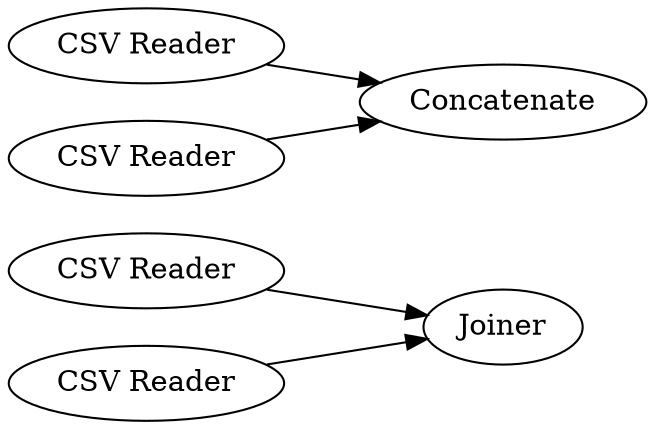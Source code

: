digraph {
	1 [label="CSV Reader"]
	2 [label="CSV Reader"]
	3 [label="CSV Reader"]
	4 [label="CSV Reader"]
	5 [label=Joiner]
	6 [label=Concatenate]
	1 -> 5
	2 -> 6
	3 -> 6
	4 -> 5
	rankdir=LR
}
